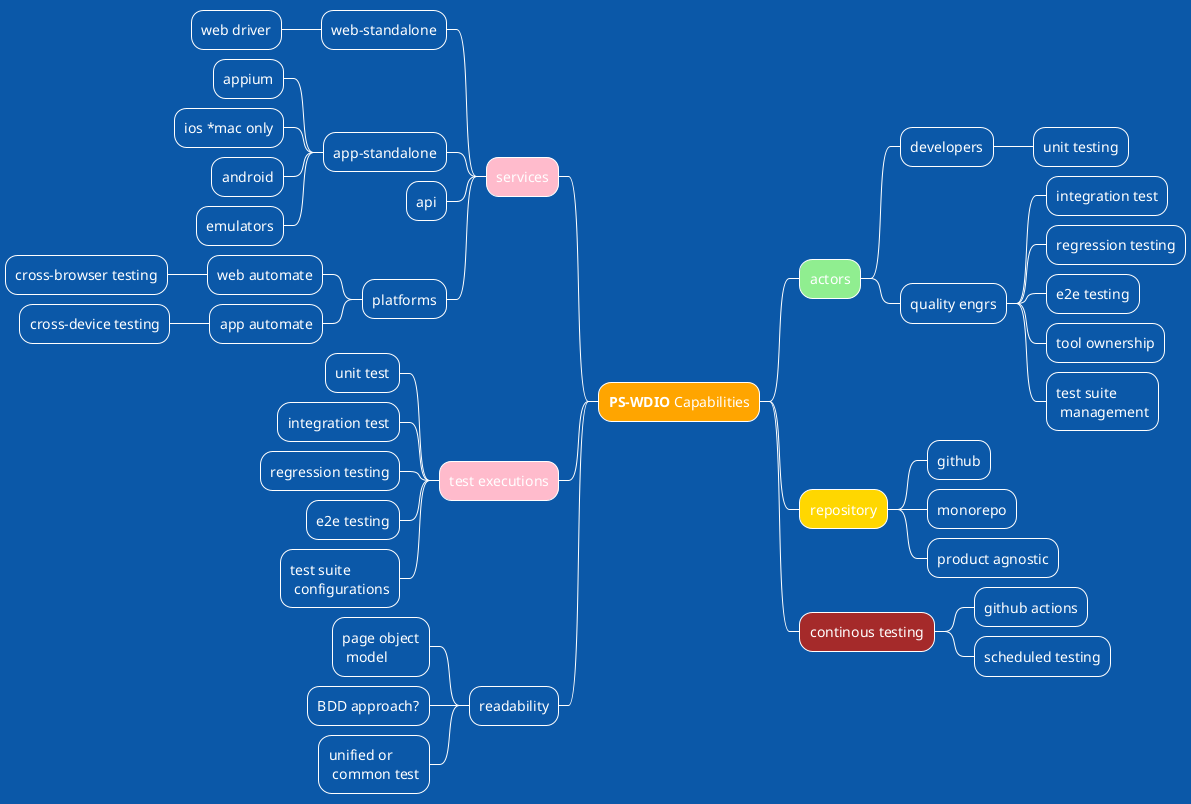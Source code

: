 @startmindmap
!theme amiga
<style>
mindmapDiagram {
  .wdio{
    BackgroundColor orange
  }
  .who {
    BackgroundColor lightgreen
  }
  .what {
    BackgroundColor #FFBBCC
  }
  .where {
    BackgroundColor gold
  }
  .when {
    BackgroundColor brown
  }
  .why {
    BackgroundColor lightblue
  }

}
</style>
* **PS-WDIO** Capabilities <<wdio>>
right side
** actors<<who>>
*** developers
**** unit testing
*** quality engrs
**** integration test
**** regression testing
**** e2e testing
**** tool ownership
**** test suite\n management
** repository <<where>>
*** github
*** monorepo
*** product agnostic
** continous testing<<when>>
*** github actions
*** scheduled testing
left side
** services<<what>>
*** web-standalone
**** web driver
*** app-standalone
**** appium
**** ios *mac only 
**** android
**** emulators
*** api
*** platforms
**** web automate
***** cross-browser testing
**** app automate
***** cross-device testing
** test executions <<what>>
*** unit test
*** integration test
*** regression testing
*** e2e testing
*** test suite\n configurations
** readability
*** page object\n model
*** BDD approach?
*** unified or \n common test

@endmindmap